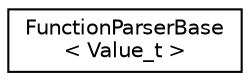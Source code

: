 digraph "Graphical Class Hierarchy"
{
 // LATEX_PDF_SIZE
  edge [fontname="Helvetica",fontsize="10",labelfontname="Helvetica",labelfontsize="10"];
  node [fontname="Helvetica",fontsize="10",shape=record];
  rankdir="LR";
  Node0 [label="FunctionParserBase\l\< Value_t \>",height=0.2,width=0.4,color="black", fillcolor="white", style="filled",URL="$classFunctionParserBase.html",tooltip=" "];
}

